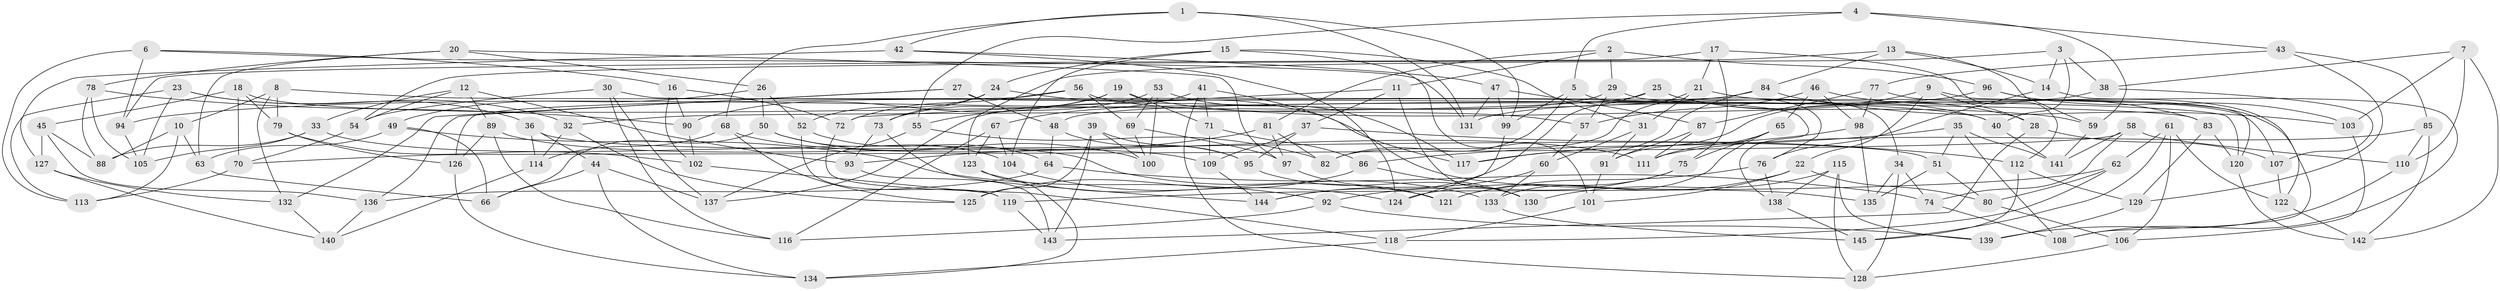 // Generated by graph-tools (version 1.1) at 2025/50/03/09/25 03:50:53]
// undirected, 145 vertices, 290 edges
graph export_dot {
graph [start="1"]
  node [color=gray90,style=filled];
  1;
  2;
  3;
  4;
  5;
  6;
  7;
  8;
  9;
  10;
  11;
  12;
  13;
  14;
  15;
  16;
  17;
  18;
  19;
  20;
  21;
  22;
  23;
  24;
  25;
  26;
  27;
  28;
  29;
  30;
  31;
  32;
  33;
  34;
  35;
  36;
  37;
  38;
  39;
  40;
  41;
  42;
  43;
  44;
  45;
  46;
  47;
  48;
  49;
  50;
  51;
  52;
  53;
  54;
  55;
  56;
  57;
  58;
  59;
  60;
  61;
  62;
  63;
  64;
  65;
  66;
  67;
  68;
  69;
  70;
  71;
  72;
  73;
  74;
  75;
  76;
  77;
  78;
  79;
  80;
  81;
  82;
  83;
  84;
  85;
  86;
  87;
  88;
  89;
  90;
  91;
  92;
  93;
  94;
  95;
  96;
  97;
  98;
  99;
  100;
  101;
  102;
  103;
  104;
  105;
  106;
  107;
  108;
  109;
  110;
  111;
  112;
  113;
  114;
  115;
  116;
  117;
  118;
  119;
  120;
  121;
  122;
  123;
  124;
  125;
  126;
  127;
  128;
  129;
  130;
  131;
  132;
  133;
  134;
  135;
  136;
  137;
  138;
  139;
  140;
  141;
  142;
  143;
  144;
  145;
  1 -- 42;
  1 -- 68;
  1 -- 131;
  1 -- 99;
  2 -- 29;
  2 -- 96;
  2 -- 11;
  2 -- 81;
  3 -- 14;
  3 -- 38;
  3 -- 40;
  3 -- 123;
  4 -- 55;
  4 -- 59;
  4 -- 5;
  4 -- 43;
  5 -- 99;
  5 -- 82;
  5 -- 76;
  6 -- 16;
  6 -- 131;
  6 -- 113;
  6 -- 94;
  7 -- 38;
  7 -- 110;
  7 -- 103;
  7 -- 142;
  8 -- 132;
  8 -- 83;
  8 -- 10;
  8 -- 79;
  9 -- 91;
  9 -- 120;
  9 -- 22;
  9 -- 28;
  10 -- 88;
  10 -- 113;
  10 -- 63;
  11 -- 130;
  11 -- 37;
  11 -- 72;
  12 -- 54;
  12 -- 89;
  12 -- 33;
  12 -- 93;
  13 -- 14;
  13 -- 59;
  13 -- 54;
  13 -- 84;
  14 -- 76;
  14 -- 108;
  15 -- 24;
  15 -- 101;
  15 -- 31;
  15 -- 104;
  16 -- 102;
  16 -- 72;
  16 -- 90;
  17 -- 75;
  17 -- 21;
  17 -- 112;
  17 -- 94;
  18 -- 79;
  18 -- 45;
  18 -- 40;
  18 -- 70;
  19 -- 59;
  19 -- 71;
  19 -- 90;
  19 -- 73;
  20 -- 97;
  20 -- 26;
  20 -- 78;
  20 -- 63;
  21 -- 31;
  21 -- 107;
  21 -- 82;
  22 -- 101;
  22 -- 80;
  22 -- 124;
  23 -- 113;
  23 -- 105;
  23 -- 32;
  23 -- 36;
  24 -- 73;
  24 -- 52;
  24 -- 117;
  25 -- 40;
  25 -- 144;
  25 -- 32;
  25 -- 28;
  26 -- 50;
  26 -- 49;
  26 -- 52;
  27 -- 138;
  27 -- 132;
  27 -- 48;
  27 -- 136;
  28 -- 107;
  28 -- 143;
  29 -- 57;
  29 -- 34;
  29 -- 137;
  30 -- 54;
  30 -- 137;
  30 -- 120;
  30 -- 116;
  31 -- 91;
  31 -- 60;
  32 -- 114;
  32 -- 125;
  33 -- 105;
  33 -- 88;
  33 -- 133;
  34 -- 128;
  34 -- 135;
  34 -- 74;
  35 -- 108;
  35 -- 86;
  35 -- 141;
  35 -- 51;
  36 -- 44;
  36 -- 51;
  36 -- 114;
  37 -- 109;
  37 -- 112;
  37 -- 95;
  38 -- 48;
  38 -- 107;
  39 -- 125;
  39 -- 100;
  39 -- 95;
  39 -- 143;
  40 -- 141;
  41 -- 71;
  41 -- 128;
  41 -- 67;
  41 -- 135;
  42 -- 127;
  42 -- 47;
  42 -- 124;
  43 -- 85;
  43 -- 77;
  43 -- 129;
  44 -- 66;
  44 -- 134;
  44 -- 137;
  45 -- 127;
  45 -- 136;
  45 -- 88;
  46 -- 98;
  46 -- 65;
  46 -- 83;
  46 -- 57;
  47 -- 87;
  47 -- 131;
  47 -- 99;
  48 -- 95;
  48 -- 64;
  49 -- 63;
  49 -- 92;
  49 -- 66;
  50 -- 66;
  50 -- 104;
  50 -- 100;
  51 -- 135;
  51 -- 80;
  52 -- 64;
  52 -- 119;
  53 -- 69;
  53 -- 55;
  53 -- 117;
  53 -- 100;
  54 -- 70;
  55 -- 82;
  55 -- 137;
  56 -- 72;
  56 -- 57;
  56 -- 126;
  56 -- 69;
  57 -- 60;
  58 -- 141;
  58 -- 110;
  58 -- 70;
  58 -- 74;
  59 -- 141;
  60 -- 133;
  60 -- 144;
  61 -- 122;
  61 -- 106;
  61 -- 62;
  61 -- 145;
  62 -- 119;
  62 -- 118;
  62 -- 80;
  63 -- 66;
  64 -- 136;
  64 -- 74;
  65 -- 111;
  65 -- 75;
  65 -- 133;
  67 -- 123;
  67 -- 104;
  67 -- 116;
  68 -- 125;
  68 -- 114;
  68 -- 111;
  69 -- 97;
  69 -- 100;
  70 -- 113;
  71 -- 86;
  71 -- 109;
  72 -- 118;
  73 -- 144;
  73 -- 93;
  74 -- 108;
  75 -- 92;
  75 -- 121;
  76 -- 121;
  76 -- 138;
  77 -- 87;
  77 -- 108;
  77 -- 98;
  78 -- 105;
  78 -- 88;
  78 -- 90;
  79 -- 126;
  79 -- 102;
  80 -- 106;
  81 -- 97;
  81 -- 93;
  81 -- 82;
  83 -- 129;
  83 -- 120;
  84 -- 103;
  84 -- 94;
  84 -- 117;
  85 -- 142;
  85 -- 111;
  85 -- 110;
  86 -- 130;
  86 -- 125;
  87 -- 111;
  87 -- 91;
  89 -- 126;
  89 -- 109;
  89 -- 116;
  90 -- 102;
  91 -- 101;
  92 -- 116;
  92 -- 139;
  93 -- 143;
  94 -- 105;
  95 -- 130;
  96 -- 122;
  96 -- 131;
  96 -- 103;
  97 -- 121;
  98 -- 135;
  98 -- 117;
  99 -- 124;
  101 -- 118;
  102 -- 119;
  103 -- 106;
  104 -- 121;
  106 -- 128;
  107 -- 122;
  109 -- 144;
  110 -- 139;
  112 -- 145;
  112 -- 129;
  114 -- 140;
  115 -- 128;
  115 -- 130;
  115 -- 138;
  115 -- 139;
  118 -- 134;
  119 -- 143;
  120 -- 142;
  122 -- 142;
  123 -- 134;
  123 -- 124;
  126 -- 134;
  127 -- 140;
  127 -- 132;
  129 -- 139;
  132 -- 140;
  133 -- 145;
  136 -- 140;
  138 -- 145;
}
